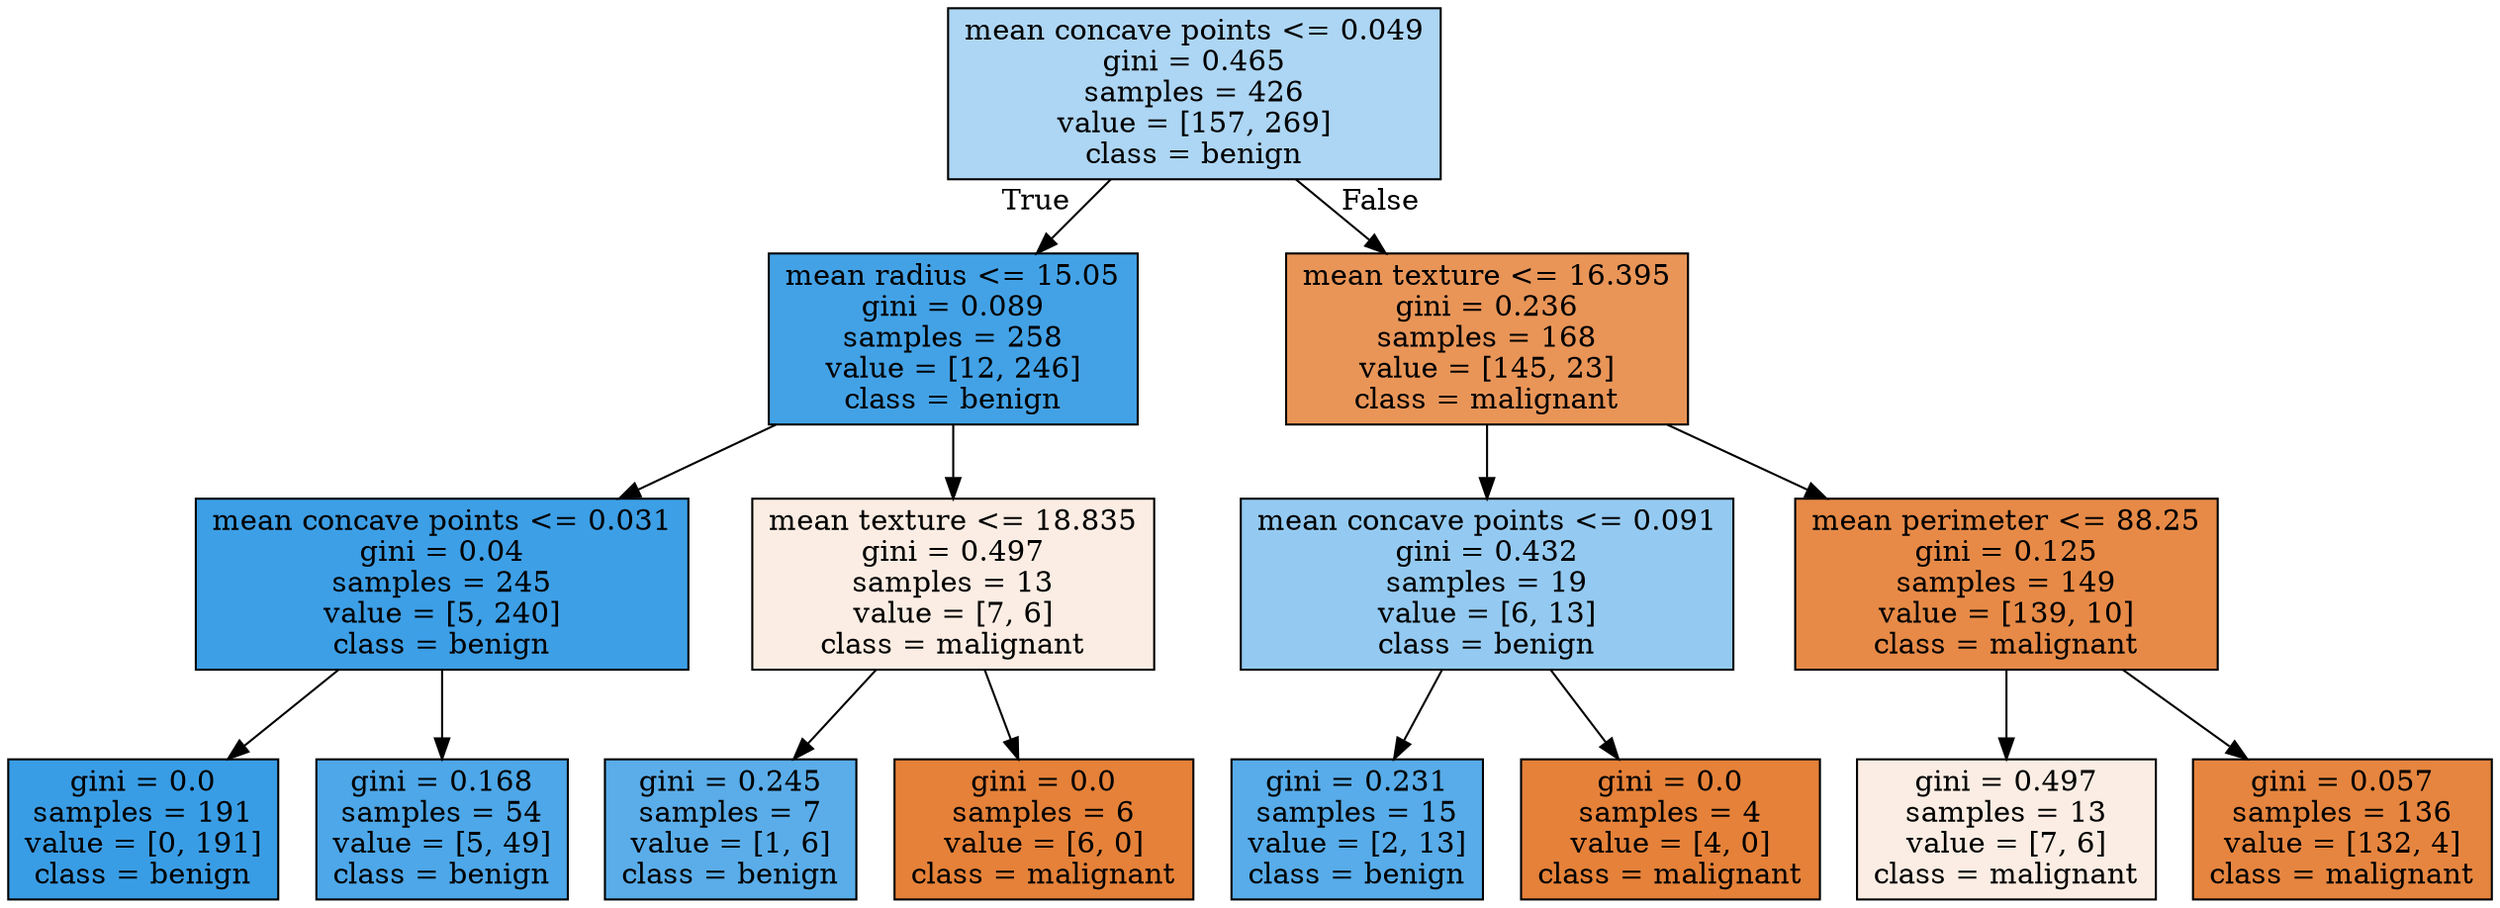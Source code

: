digraph Tree {
node [shape=box, style="filled", color="black"] ;
graph [ranksep=equally, splines=polyline] ;
0 [label="mean concave points <= 0.049\ngini = 0.465\nsamples = 426\nvalue = [157, 269]\nclass = benign", fillcolor="#add6f4"] ;
1 [label="mean radius <= 15.05\ngini = 0.089\nsamples = 258\nvalue = [12, 246]\nclass = benign", fillcolor="#43a2e6"] ;
0 -> 1 [labeldistance=2.5, labelangle=45, headlabel="True"] ;
2 [label="mean concave points <= 0.031\ngini = 0.04\nsamples = 245\nvalue = [5, 240]\nclass = benign", fillcolor="#3d9fe6"] ;
1 -> 2 ;
3 [label="gini = 0.0\nsamples = 191\nvalue = [0, 191]\nclass = benign", fillcolor="#399de5"] ;
2 -> 3 ;
4 [label="gini = 0.168\nsamples = 54\nvalue = [5, 49]\nclass = benign", fillcolor="#4da7e8"] ;
2 -> 4 ;
5 [label="mean texture <= 18.835\ngini = 0.497\nsamples = 13\nvalue = [7, 6]\nclass = malignant", fillcolor="#fbede3"] ;
1 -> 5 ;
6 [label="gini = 0.245\nsamples = 7\nvalue = [1, 6]\nclass = benign", fillcolor="#5aade9"] ;
5 -> 6 ;
7 [label="gini = 0.0\nsamples = 6\nvalue = [6, 0]\nclass = malignant", fillcolor="#e58139"] ;
5 -> 7 ;
8 [label="mean texture <= 16.395\ngini = 0.236\nsamples = 168\nvalue = [145, 23]\nclass = malignant", fillcolor="#e99558"] ;
0 -> 8 [labeldistance=2.5, labelangle=-45, headlabel="False"] ;
9 [label="mean concave points <= 0.091\ngini = 0.432\nsamples = 19\nvalue = [6, 13]\nclass = benign", fillcolor="#94caf1"] ;
8 -> 9 ;
10 [label="gini = 0.231\nsamples = 15\nvalue = [2, 13]\nclass = benign", fillcolor="#57ace9"] ;
9 -> 10 ;
11 [label="gini = 0.0\nsamples = 4\nvalue = [4, 0]\nclass = malignant", fillcolor="#e58139"] ;
9 -> 11 ;
12 [label="mean perimeter <= 88.25\ngini = 0.125\nsamples = 149\nvalue = [139, 10]\nclass = malignant", fillcolor="#e78a47"] ;
8 -> 12 ;
13 [label="gini = 0.497\nsamples = 13\nvalue = [7, 6]\nclass = malignant", fillcolor="#fbede3"] ;
12 -> 13 ;
14 [label="gini = 0.057\nsamples = 136\nvalue = [132, 4]\nclass = malignant", fillcolor="#e6853f"] ;
12 -> 14 ;
{rank=same ; 0} ;
{rank=same ; 1; 8} ;
{rank=same ; 2; 5; 9; 12} ;
{rank=same ; 3; 4; 6; 7; 10; 11; 13; 14} ;
}